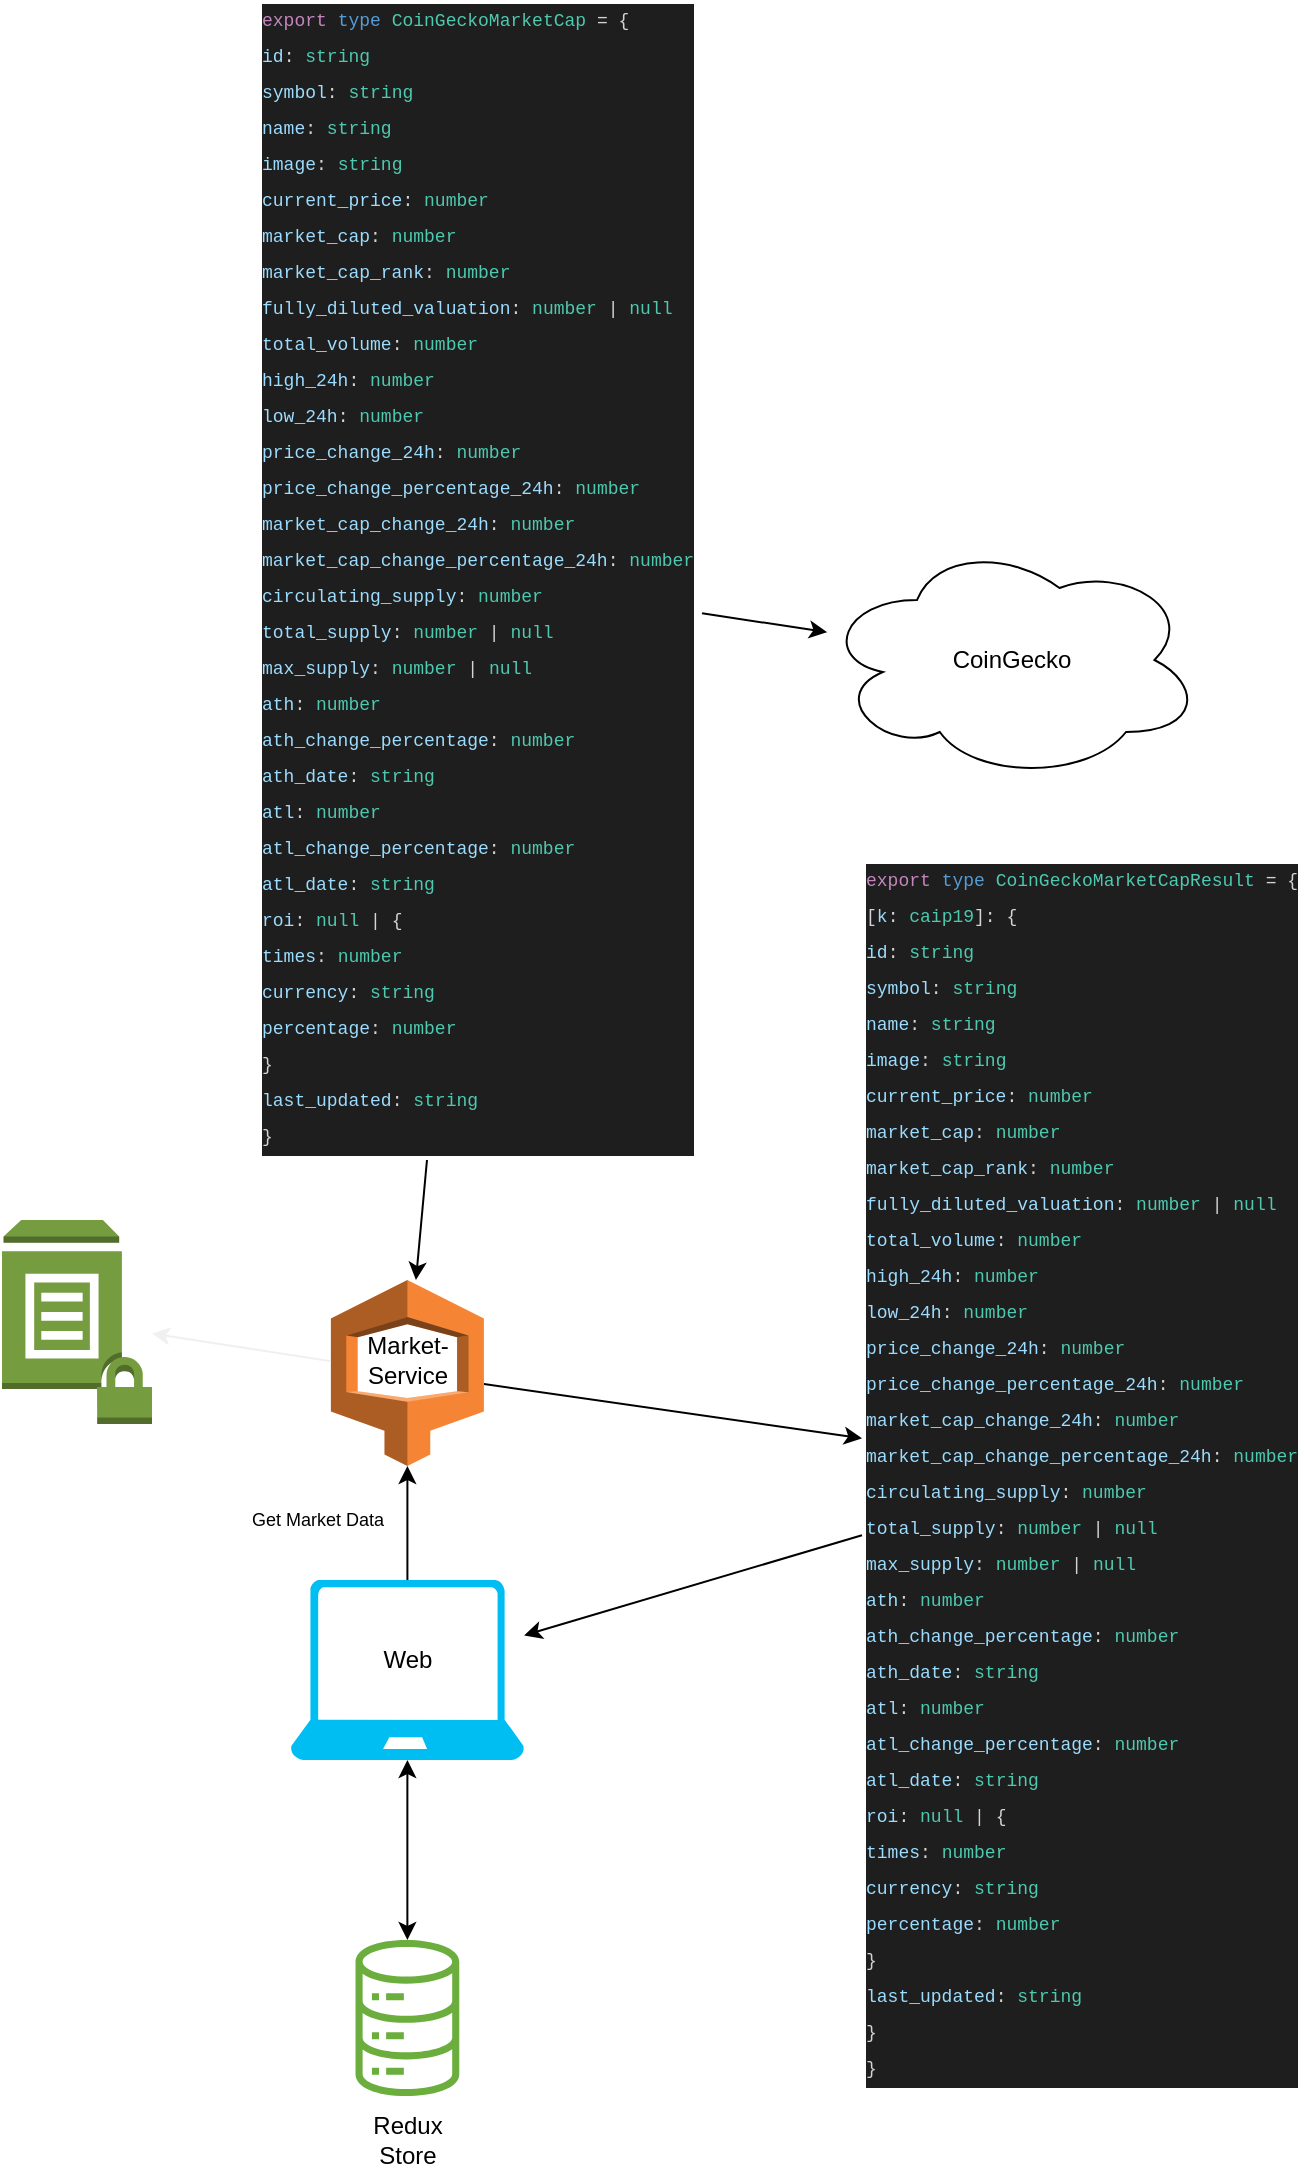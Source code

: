 <mxfile>
    <diagram id="ohKBb8qNQtlWpczjgfJK" name="Page-1">
        <mxGraphModel dx="1722" dy="1960" grid="1" gridSize="10" guides="1" tooltips="1" connect="1" arrows="1" fold="1" page="1" pageScale="1" pageWidth="850" pageHeight="1100" math="0" shadow="0">
            <root>
                <mxCell id="0"/>
                <mxCell id="1" parent="0"/>
                <mxCell id="10" value="" style="endArrow=classic;html=1;" parent="1" source="19" target="8" edge="1">
                    <mxGeometry width="50" height="50" relative="1" as="geometry">
                        <mxPoint x="190" y="249" as="sourcePoint"/>
                        <mxPoint x="330" y="355" as="targetPoint"/>
                    </mxGeometry>
                </mxCell>
                <mxCell id="11" value="" style="endArrow=classic;html=1;" parent="1" source="19" target="2" edge="1">
                    <mxGeometry width="50" height="50" relative="1" as="geometry">
                        <mxPoint x="155" y="210" as="sourcePoint"/>
                        <mxPoint x="430" y="360" as="targetPoint"/>
                    </mxGeometry>
                </mxCell>
                <mxCell id="16" value="" style="endArrow=classic;html=1;" parent="1" source="8" target="18" edge="1">
                    <mxGeometry width="50" height="50" relative="1" as="geometry">
                        <mxPoint x="380" y="420" as="sourcePoint"/>
                        <mxPoint x="530" y="460" as="targetPoint"/>
                    </mxGeometry>
                </mxCell>
                <mxCell id="17" value="" style="endArrow=classic;html=1;" parent="1" source="18" target="23" edge="1">
                    <mxGeometry width="50" height="50" relative="1" as="geometry">
                        <mxPoint x="535" y="561.81" as="sourcePoint"/>
                        <mxPoint x="298.25" y="771.5" as="targetPoint"/>
                    </mxGeometry>
                </mxCell>
                <mxCell id="18" value="&lt;meta charset=&quot;utf-8&quot; style=&quot;font-size: 9px;&quot;&gt;&lt;div style=&quot;color: rgb(212, 212, 212); background-color: rgb(30, 30, 30); font-family: menlo, monaco, &amp;quot;courier new&amp;quot;, monospace; font-weight: normal; font-size: 9px; line-height: 18px;&quot;&gt;&lt;div style=&quot;font-size: 9px;&quot;&gt;&lt;span style=&quot;color: rgb(197, 134, 192); font-size: 9px;&quot;&gt;export&lt;/span&gt;&lt;span style=&quot;color: rgb(212, 212, 212); font-size: 9px;&quot;&gt; &lt;/span&gt;&lt;span style=&quot;color: rgb(86, 156, 214); font-size: 9px;&quot;&gt;type&lt;/span&gt;&lt;span style=&quot;color: rgb(212, 212, 212); font-size: 9px;&quot;&gt; &lt;/span&gt;&lt;span style=&quot;color: rgb(78, 201, 176); font-size: 9px;&quot;&gt;CoinGeckoMarketCapResult&lt;/span&gt;&lt;span style=&quot;color: rgb(212, 212, 212); font-size: 9px;&quot;&gt; = {&lt;/span&gt;&lt;/div&gt;&lt;div style=&quot;font-size: 9px;&quot;&gt;&lt;span style=&quot;color: rgb(212, 212, 212); font-size: 9px;&quot;&gt;  [&lt;/span&gt;&lt;span style=&quot;color: rgb(156, 220, 254); font-size: 9px;&quot;&gt;k&lt;/span&gt;&lt;span style=&quot;color: rgb(212, 212, 212); font-size: 9px;&quot;&gt;: &lt;/span&gt;&lt;span style=&quot;color: rgb(78, 201, 176); font-size: 9px;&quot;&gt;caip19&lt;/span&gt;&lt;span style=&quot;color: rgb(212, 212, 212); font-size: 9px;&quot;&gt;]: {&lt;/span&gt;&lt;/div&gt;&lt;div style=&quot;font-size: 9px;&quot;&gt;&lt;span style=&quot;color: rgb(212, 212, 212); font-size: 9px;&quot;&gt;    &lt;/span&gt;&lt;span style=&quot;color: rgb(156, 220, 254); font-size: 9px;&quot;&gt;id&lt;/span&gt;&lt;span style=&quot;color: rgb(212, 212, 212); font-size: 9px;&quot;&gt;: &lt;/span&gt;&lt;span style=&quot;color: rgb(78, 201, 176); font-size: 9px;&quot;&gt;string&lt;/span&gt;&lt;/div&gt;&lt;div style=&quot;font-size: 9px;&quot;&gt;&lt;span style=&quot;color: rgb(212, 212, 212); font-size: 9px;&quot;&gt;    &lt;/span&gt;&lt;span style=&quot;color: rgb(156, 220, 254); font-size: 9px;&quot;&gt;symbol&lt;/span&gt;&lt;span style=&quot;color: rgb(212, 212, 212); font-size: 9px;&quot;&gt;: &lt;/span&gt;&lt;span style=&quot;color: rgb(78, 201, 176); font-size: 9px;&quot;&gt;string&lt;/span&gt;&lt;/div&gt;&lt;div style=&quot;font-size: 9px;&quot;&gt;&lt;span style=&quot;color: rgb(212, 212, 212); font-size: 9px;&quot;&gt;    &lt;/span&gt;&lt;span style=&quot;color: rgb(156, 220, 254); font-size: 9px;&quot;&gt;name&lt;/span&gt;&lt;span style=&quot;color: rgb(212, 212, 212); font-size: 9px;&quot;&gt;: &lt;/span&gt;&lt;span style=&quot;color: rgb(78, 201, 176); font-size: 9px;&quot;&gt;string&lt;/span&gt;&lt;/div&gt;&lt;div style=&quot;font-size: 9px;&quot;&gt;&lt;span style=&quot;color: rgb(212, 212, 212); font-size: 9px;&quot;&gt;    &lt;/span&gt;&lt;span style=&quot;color: rgb(156, 220, 254); font-size: 9px;&quot;&gt;image&lt;/span&gt;&lt;span style=&quot;color: rgb(212, 212, 212); font-size: 9px;&quot;&gt;: &lt;/span&gt;&lt;span style=&quot;color: rgb(78, 201, 176); font-size: 9px;&quot;&gt;string&lt;/span&gt;&lt;/div&gt;&lt;div style=&quot;font-size: 9px;&quot;&gt;&lt;span style=&quot;color: rgb(212, 212, 212); font-size: 9px;&quot;&gt;    &lt;/span&gt;&lt;span style=&quot;color: rgb(156, 220, 254); font-size: 9px;&quot;&gt;current_price&lt;/span&gt;&lt;span style=&quot;color: rgb(212, 212, 212); font-size: 9px;&quot;&gt;: &lt;/span&gt;&lt;span style=&quot;color: rgb(78, 201, 176); font-size: 9px;&quot;&gt;number&lt;/span&gt;&lt;/div&gt;&lt;div style=&quot;font-size: 9px;&quot;&gt;&lt;span style=&quot;color: rgb(212, 212, 212); font-size: 9px;&quot;&gt;    &lt;/span&gt;&lt;span style=&quot;color: rgb(156, 220, 254); font-size: 9px;&quot;&gt;market_cap&lt;/span&gt;&lt;span style=&quot;color: rgb(212, 212, 212); font-size: 9px;&quot;&gt;: &lt;/span&gt;&lt;span style=&quot;color: rgb(78, 201, 176); font-size: 9px;&quot;&gt;number&lt;/span&gt;&lt;/div&gt;&lt;div style=&quot;font-size: 9px;&quot;&gt;&lt;span style=&quot;color: rgb(212, 212, 212); font-size: 9px;&quot;&gt;    &lt;/span&gt;&lt;span style=&quot;color: rgb(156, 220, 254); font-size: 9px;&quot;&gt;market_cap_rank&lt;/span&gt;&lt;span style=&quot;color: rgb(212, 212, 212); font-size: 9px;&quot;&gt;: &lt;/span&gt;&lt;span style=&quot;color: rgb(78, 201, 176); font-size: 9px;&quot;&gt;number&lt;/span&gt;&lt;/div&gt;&lt;div style=&quot;font-size: 9px;&quot;&gt;&lt;span style=&quot;color: rgb(212, 212, 212); font-size: 9px;&quot;&gt;    &lt;/span&gt;&lt;span style=&quot;color: rgb(156, 220, 254); font-size: 9px;&quot;&gt;fully_diluted_valuation&lt;/span&gt;&lt;span style=&quot;color: rgb(212, 212, 212); font-size: 9px;&quot;&gt;: &lt;/span&gt;&lt;span style=&quot;color: rgb(78, 201, 176); font-size: 9px;&quot;&gt;number&lt;/span&gt;&lt;span style=&quot;color: rgb(212, 212, 212); font-size: 9px;&quot;&gt; | &lt;/span&gt;&lt;span style=&quot;color: rgb(78, 201, 176); font-size: 9px;&quot;&gt;null&lt;/span&gt;&lt;/div&gt;&lt;div style=&quot;font-size: 9px;&quot;&gt;&lt;span style=&quot;color: rgb(212, 212, 212); font-size: 9px;&quot;&gt;    &lt;/span&gt;&lt;span style=&quot;color: rgb(156, 220, 254); font-size: 9px;&quot;&gt;total_volume&lt;/span&gt;&lt;span style=&quot;color: rgb(212, 212, 212); font-size: 9px;&quot;&gt;: &lt;/span&gt;&lt;span style=&quot;color: rgb(78, 201, 176); font-size: 9px;&quot;&gt;number&lt;/span&gt;&lt;/div&gt;&lt;div style=&quot;font-size: 9px;&quot;&gt;&lt;span style=&quot;color: rgb(212, 212, 212); font-size: 9px;&quot;&gt;    &lt;/span&gt;&lt;span style=&quot;color: rgb(156, 220, 254); font-size: 9px;&quot;&gt;high_24h&lt;/span&gt;&lt;span style=&quot;color: rgb(212, 212, 212); font-size: 9px;&quot;&gt;: &lt;/span&gt;&lt;span style=&quot;color: rgb(78, 201, 176); font-size: 9px;&quot;&gt;number&lt;/span&gt;&lt;/div&gt;&lt;div style=&quot;font-size: 9px;&quot;&gt;&lt;span style=&quot;color: rgb(212, 212, 212); font-size: 9px;&quot;&gt;    &lt;/span&gt;&lt;span style=&quot;color: rgb(156, 220, 254); font-size: 9px;&quot;&gt;low_24h&lt;/span&gt;&lt;span style=&quot;color: rgb(212, 212, 212); font-size: 9px;&quot;&gt;: &lt;/span&gt;&lt;span style=&quot;color: rgb(78, 201, 176); font-size: 9px;&quot;&gt;number&lt;/span&gt;&lt;/div&gt;&lt;div style=&quot;font-size: 9px;&quot;&gt;&lt;span style=&quot;color: rgb(212, 212, 212); font-size: 9px;&quot;&gt;    &lt;/span&gt;&lt;span style=&quot;color: rgb(156, 220, 254); font-size: 9px;&quot;&gt;price_change_24h&lt;/span&gt;&lt;span style=&quot;color: rgb(212, 212, 212); font-size: 9px;&quot;&gt;: &lt;/span&gt;&lt;span style=&quot;color: rgb(78, 201, 176); font-size: 9px;&quot;&gt;number&lt;/span&gt;&lt;/div&gt;&lt;div style=&quot;font-size: 9px;&quot;&gt;&lt;span style=&quot;color: rgb(212, 212, 212); font-size: 9px;&quot;&gt;    &lt;/span&gt;&lt;span style=&quot;color: rgb(156, 220, 254); font-size: 9px;&quot;&gt;price_change_percentage_24h&lt;/span&gt;&lt;span style=&quot;color: rgb(212, 212, 212); font-size: 9px;&quot;&gt;: &lt;/span&gt;&lt;span style=&quot;color: rgb(78, 201, 176); font-size: 9px;&quot;&gt;number&lt;/span&gt;&lt;/div&gt;&lt;div style=&quot;font-size: 9px;&quot;&gt;&lt;span style=&quot;color: rgb(212, 212, 212); font-size: 9px;&quot;&gt;    &lt;/span&gt;&lt;span style=&quot;color: rgb(156, 220, 254); font-size: 9px;&quot;&gt;market_cap_change_24h&lt;/span&gt;&lt;span style=&quot;color: rgb(212, 212, 212); font-size: 9px;&quot;&gt;: &lt;/span&gt;&lt;span style=&quot;color: rgb(78, 201, 176); font-size: 9px;&quot;&gt;number&lt;/span&gt;&lt;/div&gt;&lt;div style=&quot;font-size: 9px;&quot;&gt;&lt;span style=&quot;color: rgb(212, 212, 212); font-size: 9px;&quot;&gt;    &lt;/span&gt;&lt;span style=&quot;color: rgb(156, 220, 254); font-size: 9px;&quot;&gt;market_cap_change_percentage_24h&lt;/span&gt;&lt;span style=&quot;color: rgb(212, 212, 212); font-size: 9px;&quot;&gt;: &lt;/span&gt;&lt;span style=&quot;color: rgb(78, 201, 176); font-size: 9px;&quot;&gt;number&lt;/span&gt;&lt;/div&gt;&lt;div style=&quot;font-size: 9px;&quot;&gt;&lt;span style=&quot;color: rgb(212, 212, 212); font-size: 9px;&quot;&gt;    &lt;/span&gt;&lt;span style=&quot;color: rgb(156, 220, 254); font-size: 9px;&quot;&gt;circulating_supply&lt;/span&gt;&lt;span style=&quot;color: rgb(212, 212, 212); font-size: 9px;&quot;&gt;: &lt;/span&gt;&lt;span style=&quot;color: rgb(78, 201, 176); font-size: 9px;&quot;&gt;number&lt;/span&gt;&lt;/div&gt;&lt;div style=&quot;font-size: 9px;&quot;&gt;&lt;span style=&quot;color: rgb(212, 212, 212); font-size: 9px;&quot;&gt;    &lt;/span&gt;&lt;span style=&quot;color: rgb(156, 220, 254); font-size: 9px;&quot;&gt;total_supply&lt;/span&gt;&lt;span style=&quot;color: rgb(212, 212, 212); font-size: 9px;&quot;&gt;: &lt;/span&gt;&lt;span style=&quot;color: rgb(78, 201, 176); font-size: 9px;&quot;&gt;number&lt;/span&gt;&lt;span style=&quot;color: rgb(212, 212, 212); font-size: 9px;&quot;&gt; | &lt;/span&gt;&lt;span style=&quot;color: rgb(78, 201, 176); font-size: 9px;&quot;&gt;null&lt;/span&gt;&lt;/div&gt;&lt;div style=&quot;font-size: 9px;&quot;&gt;&lt;span style=&quot;color: rgb(212, 212, 212); font-size: 9px;&quot;&gt;    &lt;/span&gt;&lt;span style=&quot;color: rgb(156, 220, 254); font-size: 9px;&quot;&gt;max_supply&lt;/span&gt;&lt;span style=&quot;color: rgb(212, 212, 212); font-size: 9px;&quot;&gt;: &lt;/span&gt;&lt;span style=&quot;color: rgb(78, 201, 176); font-size: 9px;&quot;&gt;number&lt;/span&gt;&lt;span style=&quot;color: rgb(212, 212, 212); font-size: 9px;&quot;&gt; | &lt;/span&gt;&lt;span style=&quot;color: rgb(78, 201, 176); font-size: 9px;&quot;&gt;null&lt;/span&gt;&lt;/div&gt;&lt;div style=&quot;font-size: 9px;&quot;&gt;&lt;span style=&quot;color: rgb(212, 212, 212); font-size: 9px;&quot;&gt;    &lt;/span&gt;&lt;span style=&quot;color: rgb(156, 220, 254); font-size: 9px;&quot;&gt;ath&lt;/span&gt;&lt;span style=&quot;color: rgb(212, 212, 212); font-size: 9px;&quot;&gt;: &lt;/span&gt;&lt;span style=&quot;color: rgb(78, 201, 176); font-size: 9px;&quot;&gt;number&lt;/span&gt;&lt;/div&gt;&lt;div style=&quot;font-size: 9px;&quot;&gt;&lt;span style=&quot;color: rgb(212, 212, 212); font-size: 9px;&quot;&gt;    &lt;/span&gt;&lt;span style=&quot;color: rgb(156, 220, 254); font-size: 9px;&quot;&gt;ath_change_percentage&lt;/span&gt;&lt;span style=&quot;color: rgb(212, 212, 212); font-size: 9px;&quot;&gt;: &lt;/span&gt;&lt;span style=&quot;color: rgb(78, 201, 176); font-size: 9px;&quot;&gt;number&lt;/span&gt;&lt;/div&gt;&lt;div style=&quot;font-size: 9px;&quot;&gt;&lt;span style=&quot;color: rgb(212, 212, 212); font-size: 9px;&quot;&gt;    &lt;/span&gt;&lt;span style=&quot;color: rgb(156, 220, 254); font-size: 9px;&quot;&gt;ath_date&lt;/span&gt;&lt;span style=&quot;color: rgb(212, 212, 212); font-size: 9px;&quot;&gt;: &lt;/span&gt;&lt;span style=&quot;color: rgb(78, 201, 176); font-size: 9px;&quot;&gt;string&lt;/span&gt;&lt;/div&gt;&lt;div style=&quot;font-size: 9px;&quot;&gt;&lt;span style=&quot;color: rgb(212, 212, 212); font-size: 9px;&quot;&gt;    &lt;/span&gt;&lt;span style=&quot;color: rgb(156, 220, 254); font-size: 9px;&quot;&gt;atl&lt;/span&gt;&lt;span style=&quot;color: rgb(212, 212, 212); font-size: 9px;&quot;&gt;: &lt;/span&gt;&lt;span style=&quot;color: rgb(78, 201, 176); font-size: 9px;&quot;&gt;number&lt;/span&gt;&lt;/div&gt;&lt;div style=&quot;font-size: 9px;&quot;&gt;&lt;span style=&quot;color: rgb(212, 212, 212); font-size: 9px;&quot;&gt;    &lt;/span&gt;&lt;span style=&quot;color: rgb(156, 220, 254); font-size: 9px;&quot;&gt;atl_change_percentage&lt;/span&gt;&lt;span style=&quot;color: rgb(212, 212, 212); font-size: 9px;&quot;&gt;: &lt;/span&gt;&lt;span style=&quot;color: rgb(78, 201, 176); font-size: 9px;&quot;&gt;number&lt;/span&gt;&lt;/div&gt;&lt;div style=&quot;font-size: 9px;&quot;&gt;&lt;span style=&quot;color: rgb(212, 212, 212); font-size: 9px;&quot;&gt;    &lt;/span&gt;&lt;span style=&quot;color: rgb(156, 220, 254); font-size: 9px;&quot;&gt;atl_date&lt;/span&gt;&lt;span style=&quot;color: rgb(212, 212, 212); font-size: 9px;&quot;&gt;: &lt;/span&gt;&lt;span style=&quot;color: rgb(78, 201, 176); font-size: 9px;&quot;&gt;string&lt;/span&gt;&lt;/div&gt;&lt;div style=&quot;font-size: 9px;&quot;&gt;&lt;span style=&quot;color: rgb(212, 212, 212); font-size: 9px;&quot;&gt;    &lt;/span&gt;&lt;span style=&quot;color: rgb(156, 220, 254); font-size: 9px;&quot;&gt;roi&lt;/span&gt;&lt;span style=&quot;color: rgb(212, 212, 212); font-size: 9px;&quot;&gt;: &lt;/span&gt;&lt;span style=&quot;color: rgb(78, 201, 176); font-size: 9px;&quot;&gt;null&lt;/span&gt;&lt;span style=&quot;color: rgb(212, 212, 212); font-size: 9px;&quot;&gt; | {&lt;/span&gt;&lt;/div&gt;&lt;div style=&quot;font-size: 9px;&quot;&gt;&lt;span style=&quot;color: rgb(212, 212, 212); font-size: 9px;&quot;&gt;      &lt;/span&gt;&lt;span style=&quot;color: rgb(156, 220, 254); font-size: 9px;&quot;&gt;times&lt;/span&gt;&lt;span style=&quot;color: rgb(212, 212, 212); font-size: 9px;&quot;&gt;: &lt;/span&gt;&lt;span style=&quot;color: rgb(78, 201, 176); font-size: 9px;&quot;&gt;number&lt;/span&gt;&lt;/div&gt;&lt;div style=&quot;font-size: 9px;&quot;&gt;&lt;span style=&quot;color: rgb(212, 212, 212); font-size: 9px;&quot;&gt;      &lt;/span&gt;&lt;span style=&quot;color: rgb(156, 220, 254); font-size: 9px;&quot;&gt;currency&lt;/span&gt;&lt;span style=&quot;color: rgb(212, 212, 212); font-size: 9px;&quot;&gt;: &lt;/span&gt;&lt;span style=&quot;color: rgb(78, 201, 176); font-size: 9px;&quot;&gt;string&lt;/span&gt;&lt;/div&gt;&lt;div style=&quot;font-size: 9px;&quot;&gt;&lt;span style=&quot;color: rgb(212, 212, 212); font-size: 9px;&quot;&gt;      &lt;/span&gt;&lt;span style=&quot;color: rgb(156, 220, 254); font-size: 9px;&quot;&gt;percentage&lt;/span&gt;&lt;span style=&quot;color: rgb(212, 212, 212); font-size: 9px;&quot;&gt;: &lt;/span&gt;&lt;span style=&quot;color: rgb(78, 201, 176); font-size: 9px;&quot;&gt;number&lt;/span&gt;&lt;/div&gt;&lt;div style=&quot;font-size: 9px;&quot;&gt;&lt;span style=&quot;color: rgb(212, 212, 212); font-size: 9px;&quot;&gt;    }&lt;/span&gt;&lt;/div&gt;&lt;div style=&quot;font-size: 9px;&quot;&gt;&lt;span style=&quot;color: rgb(212, 212, 212); font-size: 9px;&quot;&gt;    &lt;/span&gt;&lt;span style=&quot;color: rgb(156, 220, 254); font-size: 9px;&quot;&gt;last_updated&lt;/span&gt;&lt;span style=&quot;color: rgb(212, 212, 212); font-size: 9px;&quot;&gt;: &lt;/span&gt;&lt;span style=&quot;color: rgb(78, 201, 176); font-size: 9px;&quot;&gt;string&lt;/span&gt;&lt;/div&gt;&lt;div style=&quot;font-size: 9px;&quot;&gt;&lt;span style=&quot;color: rgb(212, 212, 212); font-size: 9px;&quot;&gt;  }&lt;/span&gt;&lt;/div&gt;&lt;div style=&quot;font-size: 9px;&quot;&gt;&lt;span style=&quot;color: rgb(212, 212, 212); font-size: 9px;&quot;&gt;}&lt;/span&gt;&lt;/div&gt;&lt;/div&gt;" style="text;html=1;fontSize=9;whiteSpace=wrap;spacingTop=-5;" parent="1" vertex="1">
                    <mxGeometry x="550" y="330" width="220" height="610" as="geometry"/>
                </mxCell>
                <mxCell id="19" value="&lt;meta charset=&quot;utf-8&quot; style=&quot;font-size: 9px;&quot;&gt;&lt;div style=&quot;color: rgb(212, 212, 212); background-color: rgb(30, 30, 30); font-family: menlo, monaco, &amp;quot;courier new&amp;quot;, monospace; font-weight: normal; font-size: 9px; line-height: 18px;&quot;&gt;&lt;div style=&quot;font-size: 9px;&quot;&gt;&lt;span style=&quot;color: rgb(197, 134, 192); font-size: 9px;&quot;&gt;export&lt;/span&gt;&lt;span style=&quot;color: rgb(212, 212, 212); font-size: 9px;&quot;&gt; &lt;/span&gt;&lt;span style=&quot;color: rgb(86, 156, 214); font-size: 9px;&quot;&gt;type&lt;/span&gt;&lt;span style=&quot;color: rgb(212, 212, 212); font-size: 9px;&quot;&gt; &lt;/span&gt;&lt;span style=&quot;color: rgb(78, 201, 176); font-size: 9px;&quot;&gt;CoinGeckoMarketCap&lt;/span&gt;&lt;span style=&quot;color: rgb(212, 212, 212); font-size: 9px;&quot;&gt; = {&lt;/span&gt;&lt;/div&gt;&lt;div style=&quot;font-size: 9px;&quot;&gt;&lt;span style=&quot;color: rgb(212, 212, 212); font-size: 9px;&quot;&gt;  &lt;/span&gt;&lt;span style=&quot;color: rgb(156, 220, 254); font-size: 9px;&quot;&gt;id&lt;/span&gt;&lt;span style=&quot;color: rgb(212, 212, 212); font-size: 9px;&quot;&gt;: &lt;/span&gt;&lt;span style=&quot;color: rgb(78, 201, 176); font-size: 9px;&quot;&gt;string&lt;/span&gt;&lt;/div&gt;&lt;div style=&quot;font-size: 9px;&quot;&gt;&lt;span style=&quot;color: rgb(212, 212, 212); font-size: 9px;&quot;&gt;  &lt;/span&gt;&lt;span style=&quot;color: rgb(156, 220, 254); font-size: 9px;&quot;&gt;symbol&lt;/span&gt;&lt;span style=&quot;color: rgb(212, 212, 212); font-size: 9px;&quot;&gt;: &lt;/span&gt;&lt;span style=&quot;color: rgb(78, 201, 176); font-size: 9px;&quot;&gt;string&lt;/span&gt;&lt;/div&gt;&lt;div style=&quot;font-size: 9px;&quot;&gt;&lt;span style=&quot;color: rgb(212, 212, 212); font-size: 9px;&quot;&gt;  &lt;/span&gt;&lt;span style=&quot;color: rgb(156, 220, 254); font-size: 9px;&quot;&gt;name&lt;/span&gt;&lt;span style=&quot;color: rgb(212, 212, 212); font-size: 9px;&quot;&gt;: &lt;/span&gt;&lt;span style=&quot;color: rgb(78, 201, 176); font-size: 9px;&quot;&gt;string&lt;/span&gt;&lt;/div&gt;&lt;div style=&quot;font-size: 9px;&quot;&gt;&lt;span style=&quot;color: rgb(212, 212, 212); font-size: 9px;&quot;&gt;  &lt;/span&gt;&lt;span style=&quot;color: rgb(156, 220, 254); font-size: 9px;&quot;&gt;image&lt;/span&gt;&lt;span style=&quot;color: rgb(212, 212, 212); font-size: 9px;&quot;&gt;: &lt;/span&gt;&lt;span style=&quot;color: rgb(78, 201, 176); font-size: 9px;&quot;&gt;string&lt;/span&gt;&lt;/div&gt;&lt;div style=&quot;font-size: 9px;&quot;&gt;&lt;span style=&quot;color: rgb(212, 212, 212); font-size: 9px;&quot;&gt;  &lt;/span&gt;&lt;span style=&quot;color: rgb(156, 220, 254); font-size: 9px;&quot;&gt;current_price&lt;/span&gt;&lt;span style=&quot;color: rgb(212, 212, 212); font-size: 9px;&quot;&gt;: &lt;/span&gt;&lt;span style=&quot;color: rgb(78, 201, 176); font-size: 9px;&quot;&gt;number&lt;/span&gt;&lt;/div&gt;&lt;div style=&quot;font-size: 9px;&quot;&gt;&lt;span style=&quot;color: rgb(212, 212, 212); font-size: 9px;&quot;&gt;  &lt;/span&gt;&lt;span style=&quot;color: rgb(156, 220, 254); font-size: 9px;&quot;&gt;market_cap&lt;/span&gt;&lt;span style=&quot;color: rgb(212, 212, 212); font-size: 9px;&quot;&gt;: &lt;/span&gt;&lt;span style=&quot;color: rgb(78, 201, 176); font-size: 9px;&quot;&gt;number&lt;/span&gt;&lt;/div&gt;&lt;div style=&quot;font-size: 9px;&quot;&gt;&lt;span style=&quot;color: rgb(212, 212, 212); font-size: 9px;&quot;&gt;  &lt;/span&gt;&lt;span style=&quot;color: rgb(156, 220, 254); font-size: 9px;&quot;&gt;market_cap_rank&lt;/span&gt;&lt;span style=&quot;color: rgb(212, 212, 212); font-size: 9px;&quot;&gt;: &lt;/span&gt;&lt;span style=&quot;color: rgb(78, 201, 176); font-size: 9px;&quot;&gt;number&lt;/span&gt;&lt;/div&gt;&lt;div style=&quot;font-size: 9px;&quot;&gt;&lt;span style=&quot;color: rgb(212, 212, 212); font-size: 9px;&quot;&gt;  &lt;/span&gt;&lt;span style=&quot;color: rgb(156, 220, 254); font-size: 9px;&quot;&gt;fully_diluted_valuation&lt;/span&gt;&lt;span style=&quot;color: rgb(212, 212, 212); font-size: 9px;&quot;&gt;: &lt;/span&gt;&lt;span style=&quot;color: rgb(78, 201, 176); font-size: 9px;&quot;&gt;number&lt;/span&gt;&lt;span style=&quot;color: rgb(212, 212, 212); font-size: 9px;&quot;&gt; | &lt;/span&gt;&lt;span style=&quot;color: rgb(78, 201, 176); font-size: 9px;&quot;&gt;null&lt;/span&gt;&lt;/div&gt;&lt;div style=&quot;font-size: 9px;&quot;&gt;&lt;span style=&quot;color: rgb(212, 212, 212); font-size: 9px;&quot;&gt;  &lt;/span&gt;&lt;span style=&quot;color: rgb(156, 220, 254); font-size: 9px;&quot;&gt;total_volume&lt;/span&gt;&lt;span style=&quot;color: rgb(212, 212, 212); font-size: 9px;&quot;&gt;: &lt;/span&gt;&lt;span style=&quot;color: rgb(78, 201, 176); font-size: 9px;&quot;&gt;number&lt;/span&gt;&lt;/div&gt;&lt;div style=&quot;font-size: 9px;&quot;&gt;&lt;span style=&quot;color: rgb(212, 212, 212); font-size: 9px;&quot;&gt;  &lt;/span&gt;&lt;span style=&quot;color: rgb(156, 220, 254); font-size: 9px;&quot;&gt;high_24h&lt;/span&gt;&lt;span style=&quot;color: rgb(212, 212, 212); font-size: 9px;&quot;&gt;: &lt;/span&gt;&lt;span style=&quot;color: rgb(78, 201, 176); font-size: 9px;&quot;&gt;number&lt;/span&gt;&lt;/div&gt;&lt;div style=&quot;font-size: 9px;&quot;&gt;&lt;span style=&quot;color: rgb(212, 212, 212); font-size: 9px;&quot;&gt;  &lt;/span&gt;&lt;span style=&quot;color: rgb(156, 220, 254); font-size: 9px;&quot;&gt;low_24h&lt;/span&gt;&lt;span style=&quot;color: rgb(212, 212, 212); font-size: 9px;&quot;&gt;: &lt;/span&gt;&lt;span style=&quot;color: rgb(78, 201, 176); font-size: 9px;&quot;&gt;number&lt;/span&gt;&lt;/div&gt;&lt;div style=&quot;font-size: 9px;&quot;&gt;&lt;span style=&quot;color: rgb(212, 212, 212); font-size: 9px;&quot;&gt;  &lt;/span&gt;&lt;span style=&quot;color: rgb(156, 220, 254); font-size: 9px;&quot;&gt;price_change_24h&lt;/span&gt;&lt;span style=&quot;color: rgb(212, 212, 212); font-size: 9px;&quot;&gt;: &lt;/span&gt;&lt;span style=&quot;color: rgb(78, 201, 176); font-size: 9px;&quot;&gt;number&lt;/span&gt;&lt;/div&gt;&lt;div style=&quot;font-size: 9px;&quot;&gt;&lt;span style=&quot;color: rgb(212, 212, 212); font-size: 9px;&quot;&gt;  &lt;/span&gt;&lt;span style=&quot;color: rgb(156, 220, 254); font-size: 9px;&quot;&gt;price_change_percentage_24h&lt;/span&gt;&lt;span style=&quot;color: rgb(212, 212, 212); font-size: 9px;&quot;&gt;: &lt;/span&gt;&lt;span style=&quot;color: rgb(78, 201, 176); font-size: 9px;&quot;&gt;number&lt;/span&gt;&lt;/div&gt;&lt;div style=&quot;font-size: 9px;&quot;&gt;&lt;span style=&quot;color: rgb(212, 212, 212); font-size: 9px;&quot;&gt;  &lt;/span&gt;&lt;span style=&quot;color: rgb(156, 220, 254); font-size: 9px;&quot;&gt;market_cap_change_24h&lt;/span&gt;&lt;span style=&quot;color: rgb(212, 212, 212); font-size: 9px;&quot;&gt;: &lt;/span&gt;&lt;span style=&quot;color: rgb(78, 201, 176); font-size: 9px;&quot;&gt;number&lt;/span&gt;&lt;/div&gt;&lt;div style=&quot;font-size: 9px;&quot;&gt;&lt;span style=&quot;color: rgb(212, 212, 212); font-size: 9px;&quot;&gt;  &lt;/span&gt;&lt;span style=&quot;color: rgb(156, 220, 254); font-size: 9px;&quot;&gt;market_cap_change_percentage_24h&lt;/span&gt;&lt;span style=&quot;color: rgb(212, 212, 212); font-size: 9px;&quot;&gt;: &lt;/span&gt;&lt;span style=&quot;color: rgb(78, 201, 176); font-size: 9px;&quot;&gt;number&lt;/span&gt;&lt;/div&gt;&lt;div style=&quot;font-size: 9px;&quot;&gt;&lt;span style=&quot;color: rgb(212, 212, 212); font-size: 9px;&quot;&gt;  &lt;/span&gt;&lt;span style=&quot;color: rgb(156, 220, 254); font-size: 9px;&quot;&gt;circulating_supply&lt;/span&gt;&lt;span style=&quot;color: rgb(212, 212, 212); font-size: 9px;&quot;&gt;: &lt;/span&gt;&lt;span style=&quot;color: rgb(78, 201, 176); font-size: 9px;&quot;&gt;number&lt;/span&gt;&lt;/div&gt;&lt;div style=&quot;font-size: 9px;&quot;&gt;&lt;span style=&quot;color: rgb(212, 212, 212); font-size: 9px;&quot;&gt;  &lt;/span&gt;&lt;span style=&quot;color: rgb(156, 220, 254); font-size: 9px;&quot;&gt;total_supply&lt;/span&gt;&lt;span style=&quot;color: rgb(212, 212, 212); font-size: 9px;&quot;&gt;: &lt;/span&gt;&lt;span style=&quot;color: rgb(78, 201, 176); font-size: 9px;&quot;&gt;number&lt;/span&gt;&lt;span style=&quot;color: rgb(212, 212, 212); font-size: 9px;&quot;&gt; | &lt;/span&gt;&lt;span style=&quot;color: rgb(78, 201, 176); font-size: 9px;&quot;&gt;null&lt;/span&gt;&lt;/div&gt;&lt;div style=&quot;font-size: 9px;&quot;&gt;&lt;span style=&quot;color: rgb(212, 212, 212); font-size: 9px;&quot;&gt;  &lt;/span&gt;&lt;span style=&quot;color: rgb(156, 220, 254); font-size: 9px;&quot;&gt;max_supply&lt;/span&gt;&lt;span style=&quot;color: rgb(212, 212, 212); font-size: 9px;&quot;&gt;: &lt;/span&gt;&lt;span style=&quot;color: rgb(78, 201, 176); font-size: 9px;&quot;&gt;number&lt;/span&gt;&lt;span style=&quot;color: rgb(212, 212, 212); font-size: 9px;&quot;&gt; | &lt;/span&gt;&lt;span style=&quot;color: rgb(78, 201, 176); font-size: 9px;&quot;&gt;null&lt;/span&gt;&lt;/div&gt;&lt;div style=&quot;font-size: 9px;&quot;&gt;&lt;span style=&quot;color: rgb(212, 212, 212); font-size: 9px;&quot;&gt;  &lt;/span&gt;&lt;span style=&quot;color: rgb(156, 220, 254); font-size: 9px;&quot;&gt;ath&lt;/span&gt;&lt;span style=&quot;color: rgb(212, 212, 212); font-size: 9px;&quot;&gt;: &lt;/span&gt;&lt;span style=&quot;color: rgb(78, 201, 176); font-size: 9px;&quot;&gt;number&lt;/span&gt;&lt;/div&gt;&lt;div style=&quot;font-size: 9px;&quot;&gt;&lt;span style=&quot;color: rgb(212, 212, 212); font-size: 9px;&quot;&gt;  &lt;/span&gt;&lt;span style=&quot;color: rgb(156, 220, 254); font-size: 9px;&quot;&gt;ath_change_percentage&lt;/span&gt;&lt;span style=&quot;color: rgb(212, 212, 212); font-size: 9px;&quot;&gt;: &lt;/span&gt;&lt;span style=&quot;color: rgb(78, 201, 176); font-size: 9px;&quot;&gt;number&lt;/span&gt;&lt;/div&gt;&lt;div style=&quot;font-size: 9px;&quot;&gt;&lt;span style=&quot;color: rgb(212, 212, 212); font-size: 9px;&quot;&gt;  &lt;/span&gt;&lt;span style=&quot;color: rgb(156, 220, 254); font-size: 9px;&quot;&gt;ath_date&lt;/span&gt;&lt;span style=&quot;color: rgb(212, 212, 212); font-size: 9px;&quot;&gt;: &lt;/span&gt;&lt;span style=&quot;color: rgb(78, 201, 176); font-size: 9px;&quot;&gt;string&lt;/span&gt;&lt;/div&gt;&lt;div style=&quot;font-size: 9px;&quot;&gt;&lt;span style=&quot;color: rgb(212, 212, 212); font-size: 9px;&quot;&gt;  &lt;/span&gt;&lt;span style=&quot;color: rgb(156, 220, 254); font-size: 9px;&quot;&gt;atl&lt;/span&gt;&lt;span style=&quot;color: rgb(212, 212, 212); font-size: 9px;&quot;&gt;: &lt;/span&gt;&lt;span style=&quot;color: rgb(78, 201, 176); font-size: 9px;&quot;&gt;number&lt;/span&gt;&lt;/div&gt;&lt;div style=&quot;font-size: 9px;&quot;&gt;&lt;span style=&quot;color: rgb(212, 212, 212); font-size: 9px;&quot;&gt;  &lt;/span&gt;&lt;span style=&quot;color: rgb(156, 220, 254); font-size: 9px;&quot;&gt;atl_change_percentage&lt;/span&gt;&lt;span style=&quot;color: rgb(212, 212, 212); font-size: 9px;&quot;&gt;: &lt;/span&gt;&lt;span style=&quot;color: rgb(78, 201, 176); font-size: 9px;&quot;&gt;number&lt;/span&gt;&lt;/div&gt;&lt;div style=&quot;font-size: 9px;&quot;&gt;&lt;span style=&quot;color: rgb(212, 212, 212); font-size: 9px;&quot;&gt;  &lt;/span&gt;&lt;span style=&quot;color: rgb(156, 220, 254); font-size: 9px;&quot;&gt;atl_date&lt;/span&gt;&lt;span style=&quot;color: rgb(212, 212, 212); font-size: 9px;&quot;&gt;: &lt;/span&gt;&lt;span style=&quot;color: rgb(78, 201, 176); font-size: 9px;&quot;&gt;string&lt;/span&gt;&lt;/div&gt;&lt;div style=&quot;font-size: 9px;&quot;&gt;&lt;span style=&quot;color: rgb(212, 212, 212); font-size: 9px;&quot;&gt;  &lt;/span&gt;&lt;span style=&quot;color: rgb(156, 220, 254); font-size: 9px;&quot;&gt;roi&lt;/span&gt;&lt;span style=&quot;color: rgb(212, 212, 212); font-size: 9px;&quot;&gt;: &lt;/span&gt;&lt;span style=&quot;color: rgb(78, 201, 176); font-size: 9px;&quot;&gt;null&lt;/span&gt;&lt;span style=&quot;color: rgb(212, 212, 212); font-size: 9px;&quot;&gt; | {&lt;/span&gt;&lt;/div&gt;&lt;div style=&quot;font-size: 9px;&quot;&gt;&lt;span style=&quot;color: rgb(212, 212, 212); font-size: 9px;&quot;&gt;    &lt;/span&gt;&lt;span style=&quot;color: rgb(156, 220, 254); font-size: 9px;&quot;&gt;times&lt;/span&gt;&lt;span style=&quot;color: rgb(212, 212, 212); font-size: 9px;&quot;&gt;: &lt;/span&gt;&lt;span style=&quot;color: rgb(78, 201, 176); font-size: 9px;&quot;&gt;number&lt;/span&gt;&lt;/div&gt;&lt;div style=&quot;font-size: 9px;&quot;&gt;&lt;span style=&quot;color: rgb(212, 212, 212); font-size: 9px;&quot;&gt;    &lt;/span&gt;&lt;span style=&quot;color: rgb(156, 220, 254); font-size: 9px;&quot;&gt;currency&lt;/span&gt;&lt;span style=&quot;color: rgb(212, 212, 212); font-size: 9px;&quot;&gt;: &lt;/span&gt;&lt;span style=&quot;color: rgb(78, 201, 176); font-size: 9px;&quot;&gt;string&lt;/span&gt;&lt;/div&gt;&lt;div style=&quot;font-size: 9px;&quot;&gt;&lt;span style=&quot;color: rgb(212, 212, 212); font-size: 9px;&quot;&gt;    &lt;/span&gt;&lt;span style=&quot;color: rgb(156, 220, 254); font-size: 9px;&quot;&gt;percentage&lt;/span&gt;&lt;span style=&quot;color: rgb(212, 212, 212); font-size: 9px;&quot;&gt;: &lt;/span&gt;&lt;span style=&quot;color: rgb(78, 201, 176); font-size: 9px;&quot;&gt;number&lt;/span&gt;&lt;/div&gt;&lt;div style=&quot;font-size: 9px;&quot;&gt;&lt;span style=&quot;color: rgb(212, 212, 212); font-size: 9px;&quot;&gt;  }&lt;/span&gt;&lt;/div&gt;&lt;div style=&quot;font-size: 9px;&quot;&gt;&lt;span style=&quot;color: rgb(212, 212, 212); font-size: 9px;&quot;&gt;  &lt;/span&gt;&lt;span style=&quot;color: rgb(156, 220, 254); font-size: 9px;&quot;&gt;last_updated&lt;/span&gt;&lt;span style=&quot;color: rgb(212, 212, 212); font-size: 9px;&quot;&gt;: &lt;/span&gt;&lt;span style=&quot;color: rgb(78, 201, 176); font-size: 9px;&quot;&gt;string&lt;/span&gt;&lt;/div&gt;&lt;div style=&quot;font-size: 9px;&quot;&gt;&lt;span style=&quot;color: rgb(212, 212, 212); font-size: 9px;&quot;&gt;}&lt;/span&gt;&lt;/div&gt;&lt;/div&gt;" style="text;whiteSpace=wrap;html=1;fontSize=9;spacingTop=-5;" parent="1" vertex="1">
                    <mxGeometry x="248.25" y="-100" width="221.75" height="580" as="geometry"/>
                </mxCell>
                <mxCell id="26" value="" style="endArrow=classic;startArrow=classic;html=1;" edge="1" parent="1" source="28" target="23">
                    <mxGeometry width="50" height="50" relative="1" as="geometry">
                        <mxPoint x="165.7" y="980" as="sourcePoint"/>
                        <mxPoint x="340" y="800" as="targetPoint"/>
                    </mxGeometry>
                </mxCell>
                <mxCell id="27" value="" style="group" vertex="1" connectable="0" parent="1">
                    <mxGeometry x="295.7" y="870" width="54" height="110" as="geometry"/>
                </mxCell>
                <mxCell id="28" value="" style="outlineConnect=0;fontColor=#232F3E;gradientColor=none;fillColor=#6CAE3E;strokeColor=none;dashed=0;verticalLabelPosition=bottom;verticalAlign=top;align=center;html=1;fontSize=12;fontStyle=0;aspect=fixed;pointerEvents=1;shape=mxgraph.aws4.iot_analytics_data_store;" vertex="1" parent="27">
                    <mxGeometry width="54" height="78" as="geometry"/>
                </mxCell>
                <mxCell id="29" value="Redux Store" style="text;html=1;strokeColor=none;fillColor=none;align=center;verticalAlign=middle;whiteSpace=wrap;rounded=0;" vertex="1" parent="27">
                    <mxGeometry x="7" y="90" width="40" height="20" as="geometry"/>
                </mxCell>
                <mxCell id="31" value="" style="group" vertex="1" connectable="0" parent="1">
                    <mxGeometry x="530" y="170" width="190" height="120" as="geometry"/>
                </mxCell>
                <mxCell id="2" value="" style="ellipse;shape=cloud;whiteSpace=wrap;html=1;" parent="31" vertex="1">
                    <mxGeometry width="190" height="120" as="geometry"/>
                </mxCell>
                <mxCell id="5" value="CoinGecko" style="text;html=1;strokeColor=none;fillColor=none;align=center;verticalAlign=middle;whiteSpace=wrap;rounded=0;" parent="31" vertex="1">
                    <mxGeometry x="75" y="50" width="40" height="20" as="geometry"/>
                </mxCell>
                <mxCell id="33" value="" style="group" vertex="1" connectable="0" parent="1">
                    <mxGeometry x="264.33" y="690" width="116.75" height="90" as="geometry"/>
                </mxCell>
                <mxCell id="23" value="" style="verticalLabelPosition=bottom;html=1;verticalAlign=top;align=center;strokeColor=none;fillColor=#00BEF2;shape=mxgraph.azure.laptop;pointerEvents=1;fontSize=9;" parent="33" vertex="1">
                    <mxGeometry width="116.75" height="90" as="geometry"/>
                </mxCell>
                <mxCell id="24" value="Web" style="text;html=1;strokeColor=none;fillColor=none;align=center;verticalAlign=middle;whiteSpace=wrap;rounded=0;fontSize=12;" parent="33" vertex="1">
                    <mxGeometry x="38.37" y="30" width="40" height="20" as="geometry"/>
                </mxCell>
                <mxCell id="34" value="" style="group" vertex="1" connectable="0" parent="1">
                    <mxGeometry x="284.45" y="540" width="76.5" height="93" as="geometry"/>
                </mxCell>
                <mxCell id="8" value="" style="outlineConnect=0;dashed=0;verticalLabelPosition=bottom;verticalAlign=top;align=center;html=1;shape=mxgraph.aws3.cloudsearch;fillColor=#F58534;gradientColor=none;" parent="34" vertex="1">
                    <mxGeometry width="76.5" height="93" as="geometry"/>
                </mxCell>
                <mxCell id="9" value="Market-Service" style="text;html=1;strokeColor=none;fillColor=none;align=center;verticalAlign=middle;whiteSpace=wrap;rounded=0;" parent="34" vertex="1">
                    <mxGeometry x="18.25" y="30" width="40" height="20" as="geometry"/>
                </mxCell>
                <mxCell id="35" value="" style="endArrow=classic;html=1;fontSize=9;" edge="1" parent="1" source="23" target="8">
                    <mxGeometry width="50" height="50" relative="1" as="geometry">
                        <mxPoint x="460" y="750" as="sourcePoint"/>
                        <mxPoint x="510" y="700" as="targetPoint"/>
                    </mxGeometry>
                </mxCell>
                <mxCell id="36" value="Get Market Data" style="text;html=1;strokeColor=none;fillColor=none;align=center;verticalAlign=middle;whiteSpace=wrap;rounded=0;fontSize=9;" vertex="1" parent="1">
                    <mxGeometry x="240" y="650" width="75.67" height="20" as="geometry"/>
                </mxCell>
                <mxCell id="37" value="" style="outlineConnect=0;dashed=0;verticalLabelPosition=bottom;verticalAlign=top;align=center;html=1;shape=mxgraph.aws3.parameter_store;fillColor=#759C3E;gradientColor=none;fontSize=9;" vertex="1" parent="1">
                    <mxGeometry x="120" y="510" width="75" height="102" as="geometry"/>
                </mxCell>
                <mxCell id="38" value="" style="endArrow=classic;html=1;fontSize=9;strokeColor=#f0f0f0;" edge="1" parent="1" source="8" target="37">
                    <mxGeometry width="50" height="50" relative="1" as="geometry">
                        <mxPoint x="550" y="660" as="sourcePoint"/>
                        <mxPoint x="600" y="610" as="targetPoint"/>
                    </mxGeometry>
                </mxCell>
            </root>
        </mxGraphModel>
    </diagram>
</mxfile>